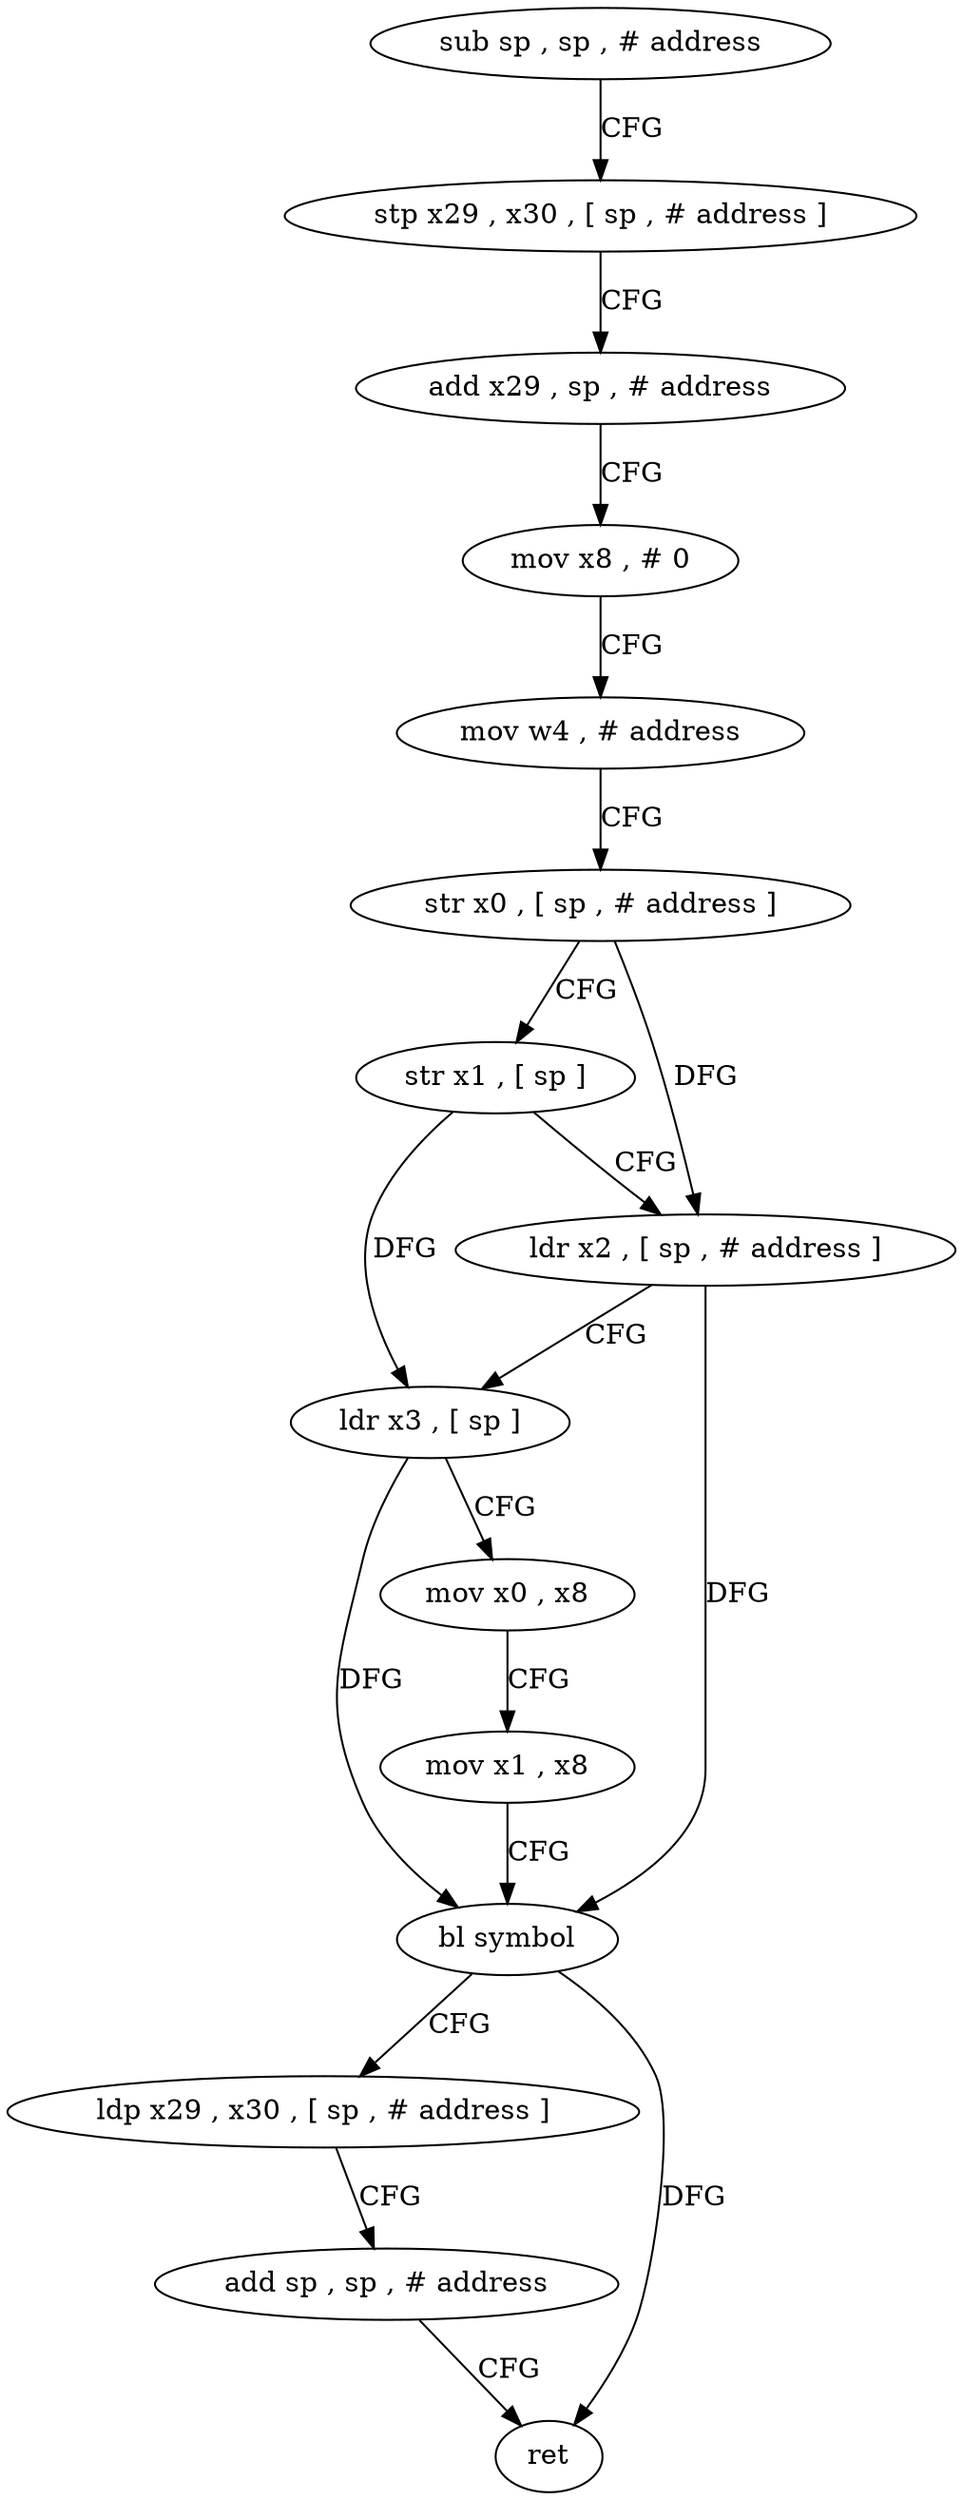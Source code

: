 digraph "func" {
"4257784" [label = "sub sp , sp , # address" ]
"4257788" [label = "stp x29 , x30 , [ sp , # address ]" ]
"4257792" [label = "add x29 , sp , # address" ]
"4257796" [label = "mov x8 , # 0" ]
"4257800" [label = "mov w4 , # address" ]
"4257804" [label = "str x0 , [ sp , # address ]" ]
"4257808" [label = "str x1 , [ sp ]" ]
"4257812" [label = "ldr x2 , [ sp , # address ]" ]
"4257816" [label = "ldr x3 , [ sp ]" ]
"4257820" [label = "mov x0 , x8" ]
"4257824" [label = "mov x1 , x8" ]
"4257828" [label = "bl symbol" ]
"4257832" [label = "ldp x29 , x30 , [ sp , # address ]" ]
"4257836" [label = "add sp , sp , # address" ]
"4257840" [label = "ret" ]
"4257784" -> "4257788" [ label = "CFG" ]
"4257788" -> "4257792" [ label = "CFG" ]
"4257792" -> "4257796" [ label = "CFG" ]
"4257796" -> "4257800" [ label = "CFG" ]
"4257800" -> "4257804" [ label = "CFG" ]
"4257804" -> "4257808" [ label = "CFG" ]
"4257804" -> "4257812" [ label = "DFG" ]
"4257808" -> "4257812" [ label = "CFG" ]
"4257808" -> "4257816" [ label = "DFG" ]
"4257812" -> "4257816" [ label = "CFG" ]
"4257812" -> "4257828" [ label = "DFG" ]
"4257816" -> "4257820" [ label = "CFG" ]
"4257816" -> "4257828" [ label = "DFG" ]
"4257820" -> "4257824" [ label = "CFG" ]
"4257824" -> "4257828" [ label = "CFG" ]
"4257828" -> "4257832" [ label = "CFG" ]
"4257828" -> "4257840" [ label = "DFG" ]
"4257832" -> "4257836" [ label = "CFG" ]
"4257836" -> "4257840" [ label = "CFG" ]
}
